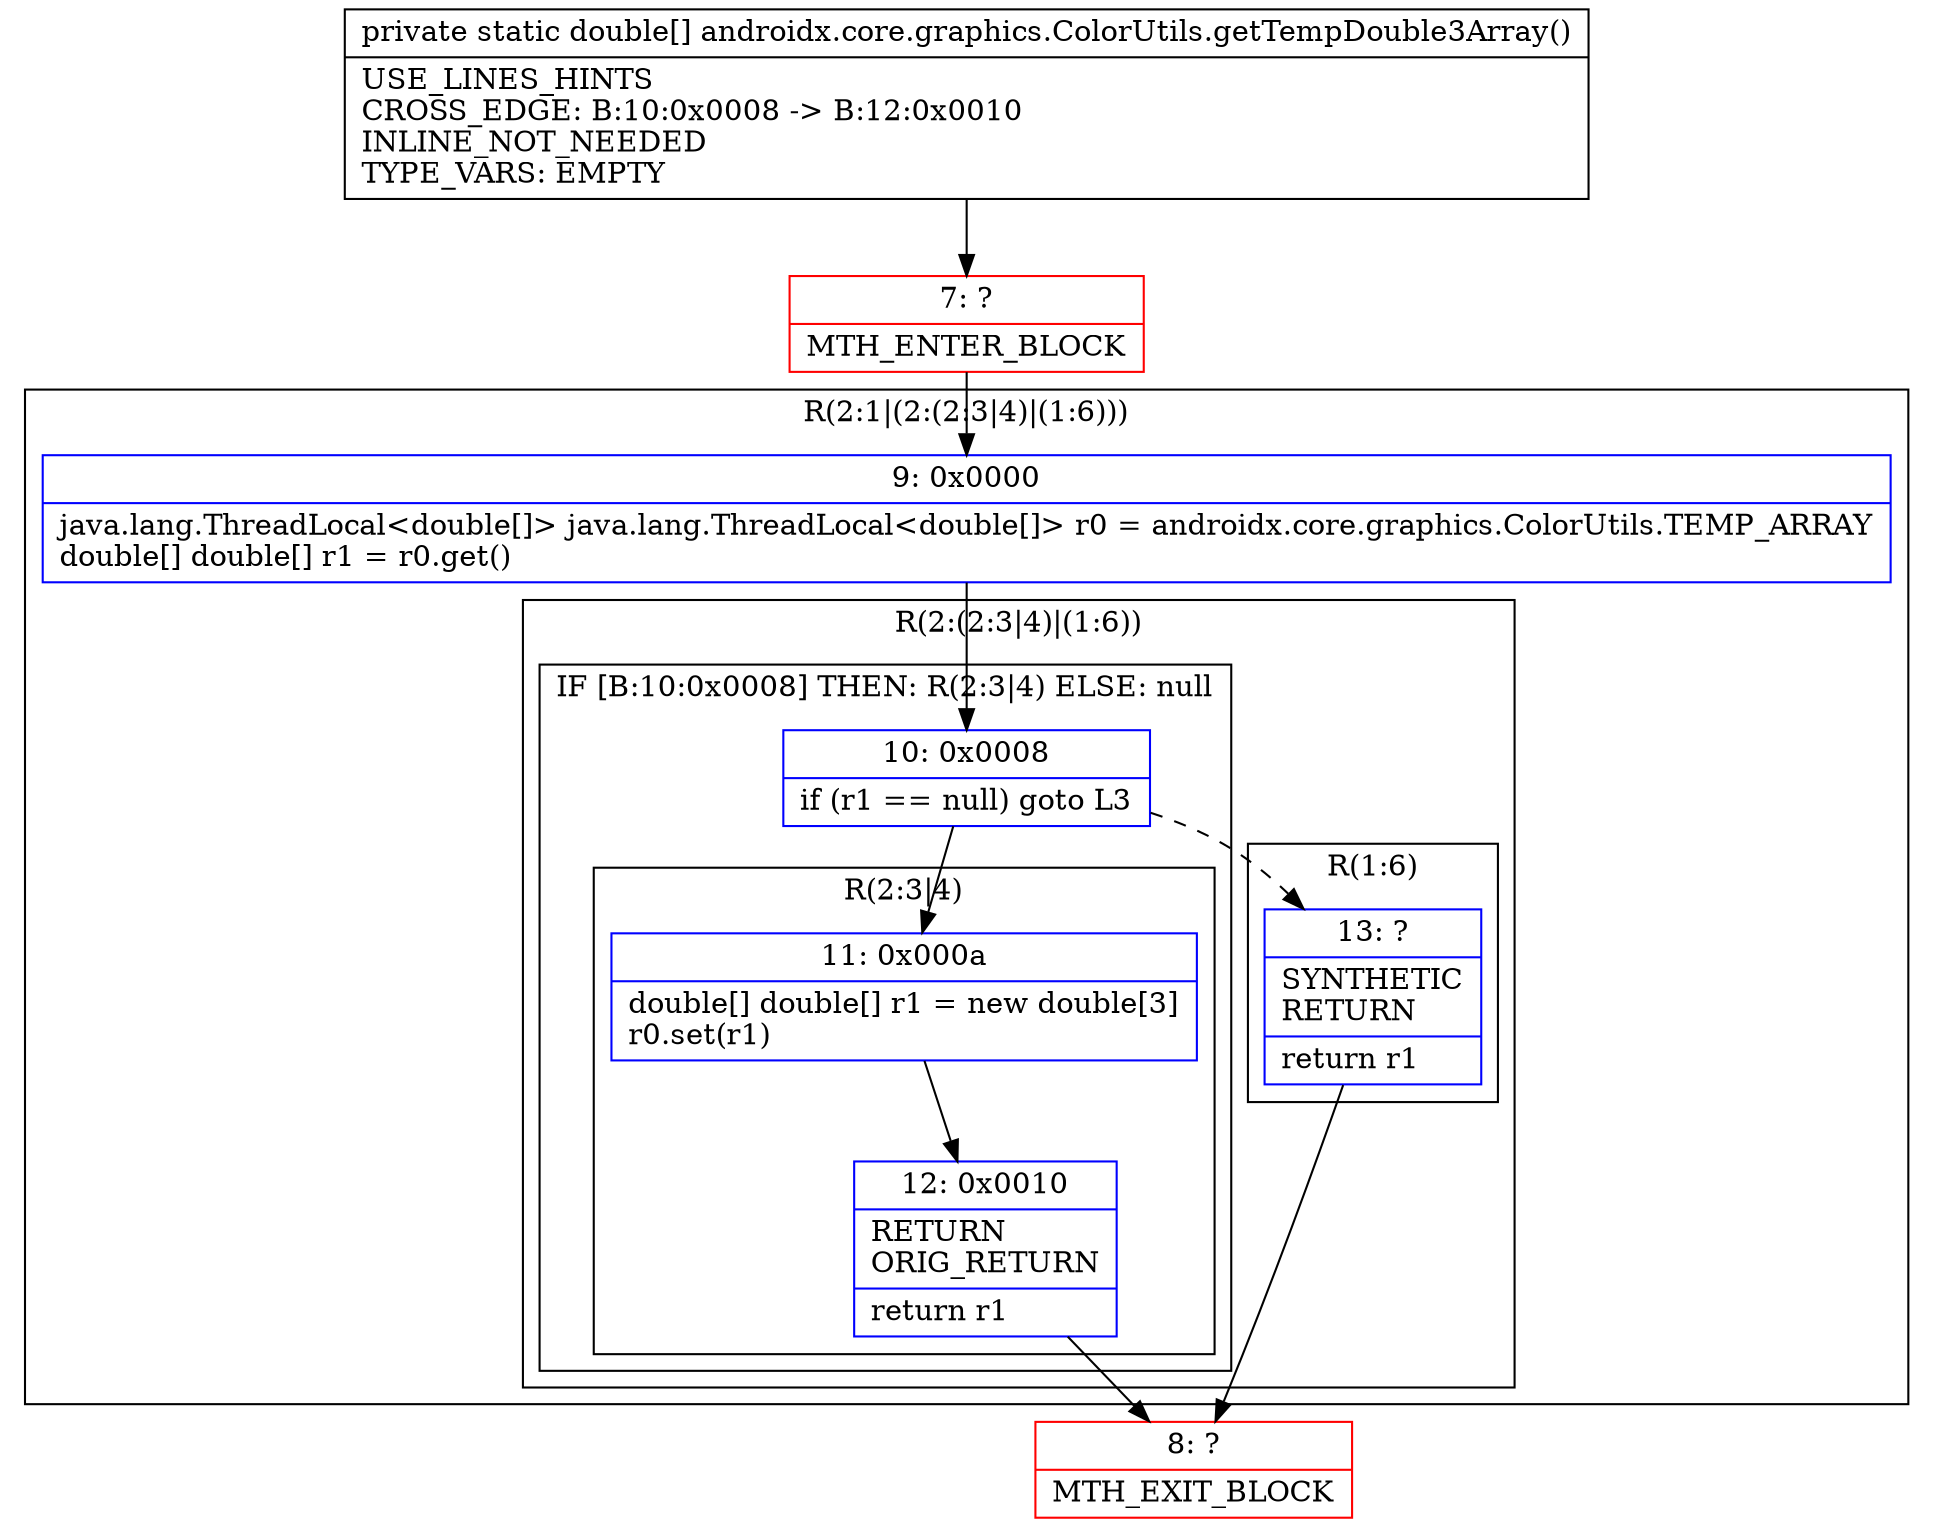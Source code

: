 digraph "CFG forandroidx.core.graphics.ColorUtils.getTempDouble3Array()[D" {
subgraph cluster_Region_677147733 {
label = "R(2:1|(2:(2:3|4)|(1:6)))";
node [shape=record,color=blue];
Node_9 [shape=record,label="{9\:\ 0x0000|java.lang.ThreadLocal\<double[]\> java.lang.ThreadLocal\<double[]\> r0 = androidx.core.graphics.ColorUtils.TEMP_ARRAY\ldouble[] double[] r1 = r0.get()\l}"];
subgraph cluster_Region_1078751127 {
label = "R(2:(2:3|4)|(1:6))";
node [shape=record,color=blue];
subgraph cluster_IfRegion_1253179758 {
label = "IF [B:10:0x0008] THEN: R(2:3|4) ELSE: null";
node [shape=record,color=blue];
Node_10 [shape=record,label="{10\:\ 0x0008|if (r1 == null) goto L3\l}"];
subgraph cluster_Region_1596509982 {
label = "R(2:3|4)";
node [shape=record,color=blue];
Node_11 [shape=record,label="{11\:\ 0x000a|double[] double[] r1 = new double[3]\lr0.set(r1)\l}"];
Node_12 [shape=record,label="{12\:\ 0x0010|RETURN\lORIG_RETURN\l|return r1\l}"];
}
}
subgraph cluster_Region_242390792 {
label = "R(1:6)";
node [shape=record,color=blue];
Node_13 [shape=record,label="{13\:\ ?|SYNTHETIC\lRETURN\l|return r1\l}"];
}
}
}
Node_7 [shape=record,color=red,label="{7\:\ ?|MTH_ENTER_BLOCK\l}"];
Node_8 [shape=record,color=red,label="{8\:\ ?|MTH_EXIT_BLOCK\l}"];
MethodNode[shape=record,label="{private static double[] androidx.core.graphics.ColorUtils.getTempDouble3Array()  | USE_LINES_HINTS\lCROSS_EDGE: B:10:0x0008 \-\> B:12:0x0010\lINLINE_NOT_NEEDED\lTYPE_VARS: EMPTY\l}"];
MethodNode -> Node_7;Node_9 -> Node_10;
Node_10 -> Node_11;
Node_10 -> Node_13[style=dashed];
Node_11 -> Node_12;
Node_12 -> Node_8;
Node_13 -> Node_8;
Node_7 -> Node_9;
}

